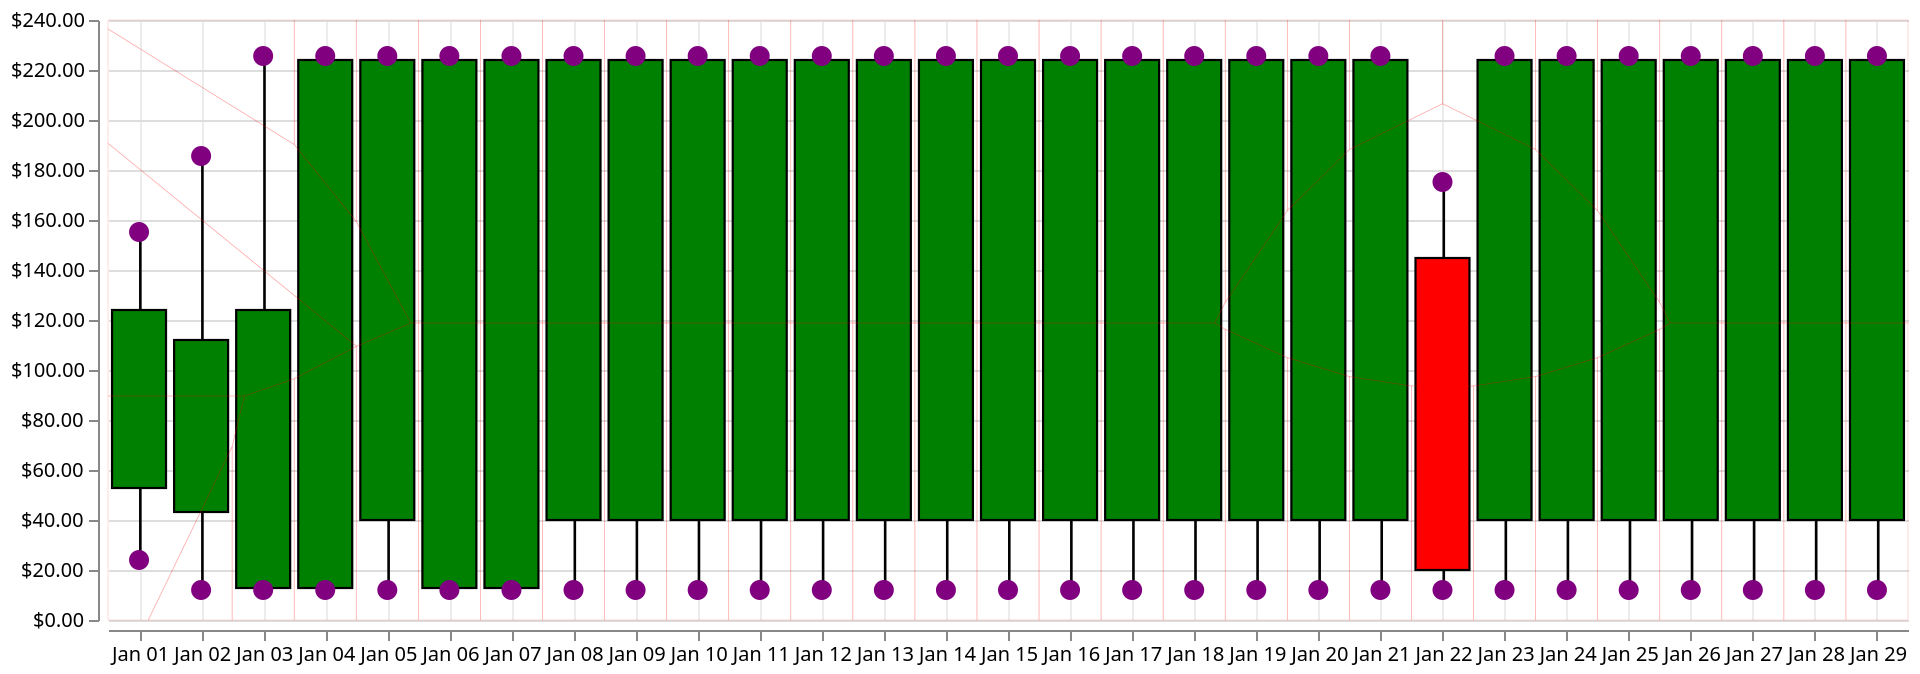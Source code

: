 {
  "$schema": "https://vega.github.io/schema/vega/v5.json",
  "width": 900,
  "height": 300,
  "padding": 5,
  "data": [
    {
      "name": "contract",
      "values": [
        {
          "date": "2019-01-01",
          "open": 52.9,
          "high": 155.3,
          "low": 24.4,
          "close": 124.2,
          "symbol": "ZCN8"
        },
        {
          "date": "2019-01-02",
          "open": 42.9,
          "high": 185.3,
          "low": 12.4,
          "close": 112.2,
          "symbol": "ZCN8"
        },
        {
          "date": "2019-01-03",
          "open": 12.9,
          "high": 225.3,
          "low": 12.4,
          "close": 124.2,
          "symbol": "ZCN8"
        },
        {
          "date": "2019-01-04",
          "open": 12.9,
          "high": 225.3,
          "low": 12.4,
          "close": 224.2,
          "symbol": "ZCN8"
        },
        {
          "date": "2019-01-06",
          "open": 12.9,
          "high": 225.3,
          "low": 12.4,
          "close": 224.2,
          "symbol": "ZCN8"
        },
        {
          "date": "2019-01-07",
          "open": 12.9,
          "high": 225.3,
          "low": 12.4,
          "close": 224.2,
          "symbol": "ZCN8"
        },
        {
          "date": "2019-01-05",
          "open": 40.2,
          "high": 225.3,
          "low": 12.4,
          "close": 224.2,
          "symbol": "ZCN8"
        },
        {
          "date": "2019-01-08",
          "open": 40.2,
          "high": 225.3,
          "low": 12.4,
          "close": 224.2,
          "symbol": "ZCN8"
        },
        {
          "date": "2019-01-09",
          "open": 40.2,
          "high": 225.3,
          "low": 12.4,
          "close": 224.2,
          "symbol": "ZCN8"
        },
        {
          "date": "2019-01-10",
          "open": 40.2,
          "high": 225.3,
          "low": 12.4,
          "close": 224.2,
          "symbol": "ZCN8"
        },
        {
          "date": "2019-01-11",
          "open": 40.2,
          "high": 225.3,
          "low": 12.4,
          "close": 224.2,
          "symbol": "ZCN8"
        },
        {
          "date": "2019-01-12",
          "open": 40.2,
          "high": 225.3,
          "low": 12.4,
          "close": 224.2,
          "symbol": "ZCN8"
        },
        {
          "date": "2019-01-13",
          "open": 40.2,
          "high": 225.3,
          "low": 12.4,
          "close": 224.2,
          "symbol": "ZCN8"
        },
        {
          "date": "2019-01-14",
          "open": 40.2,
          "high": 225.3,
          "low": 12.4,
          "close": 224.2,
          "symbol": "ZCN8"
        },
        {
          "date": "2019-01-15",
          "open": 40.2,
          "high": 225.3,
          "low": 12.4,
          "close": 224.2,
          "symbol": "ZCN8"
        },
        {
          "date": "2019-01-16",
          "open": 40.2,
          "high": 225.3,
          "low": 12.4,
          "close": 224.2,
          "symbol": "ZCN8"
        },
        {
          "date": "2019-01-17",
          "open": 40.2,
          "high": 225.3,
          "low": 12.4,
          "close": 224.2,
          "symbol": "ZCN8"
        },
        {
          "date": "2019-01-18",
          "open": 40.2,
          "high": 225.3,
          "low": 12.4,
          "close": 224.2,
          "symbol": "ZCN8"
        },
        {
          "date": "2019-01-19",
          "open": 40.2,
          "high": 225.3,
          "low": 12.4,
          "close": 224.2,
          "symbol": "ZCN8"
        },
        {
          "date": "2019-01-20",
          "open": 40.2,
          "high": 225.3,
          "low": 12.4,
          "close": 224.2,
          "symbol": "ZCN8"
        },
        {
          "date": "2019-01-21",
          "open": 40.2,
          "high": 225.3,
          "low": 12.4,
          "close": 224.2,
          "symbol": "ZCN8"
        },
        {
          "date": "2019-01-22",
          "open": 145.2,
          "high": 175.3,
          "low": 12.4,
          "close": 20.2,
          "symbol": "ZCN8"
        },
        {
          "date": "2019-01-23",
          "open": 40.2,
          "high": 225.3,
          "low": 12.4,
          "close": 224.2,
          "symbol": "ZCN8"
        },
        {
          "date": "2019-01-24",
          "open": 40.2,
          "high": 225.3,
          "low": 12.4,
          "close": 224.2,
          "symbol": "ZCN8"
        },
        {
          "date": "2019-01-25",
          "open": 40.2,
          "high": 225.3,
          "low": 12.4,
          "close": 224.2,
          "symbol": "ZCN8"
        },
        {
          "date": "2019-01-26",
          "open": 40.2,
          "high": 225.3,
          "low": 12.4,
          "close": 224.2,
          "symbol": "ZCN8"
        },
        {
          "date": "2019-01-27",
          "open": 40.2,
          "high": 225.3,
          "low": 12.4,
          "close": 224.2,
          "symbol": "ZCN8"
        },
        {
          "date": "2019-01-28",
          "open": 40.2,
          "high": 225.3,
          "low": 12.4,
          "close": 224.2,
          "symbol": "ZCN8"
        },
        {
          "date": "2019-01-29",
          "open": 40.2,
          "high": 225.3,
          "low": 12.4,
          "close": 224.2,
          "symbol": "ZCN8"
        }
      ],
      "format": {
        "parse": {
          "date": "date"
        }
      }
    },
    {
      "name": "allPoints",
      "source": "contract",
      "transform": [{
        "type": "fold",
        "fields": ["low", "high"]
      }]
    },
    {
      "name": "highlightedPoint",
      "source": "allPoints",
      "transform": [
        {
          "type": "filter",
          "expr": "hover && hover.datum.match === datum.match && hover.datum.date === datum.date"
        }
      ]
    }
  ],
  "signals": [
    {
      "name": "plotWidth",
      "update": "width / length(data('contract'))"
    },
    {
      "name": "hover",
      "value": null,
      "on": [
        {
          "events": "@points_voronoi:mouseover",
          "update": "datum"
        },
        {
          "events": "@points_voronoi:mouseout",
          "update": "null"
        }
      ]
    }
  ],
  "scales": [
    {
      "name": "xscale",
      "type": "utc",
      "range": "width",
      "domain": {
        "data": "contract",
        "field": "date"
      },
      "padding": {
        "signal": "plotWidth / 2"
      }
    },
    {
      "name": "yscale",
      "type": "linear",
      "range": "height",
      "round": true,
      "domain": {
        "data": "contract",
        "fields": [
          "high",
          "low"
        ]
      },
      "nice": true,
      "zero": false
    }
  ],
  "axes": [
    {
      "orient": "bottom",
      "scale": "xscale",
      "format": "%b %d",
      "tickCount": "day",
      "grid": true,
      "gridOpacity": 0.5,
      "offset": {
        "value": 5
      }
    },
    {
      "orient": "left",
      "scale": "yscale",
      "format": "$8.02f",
      "grid": true,
      "offset": {
        "value": 5
      }
    }
  ],
  "marks": [
    {
      "type": "rect",
      "from": {
        "data": "contract"
      },
      "encode": {
        "enter": {
          "fill": {
            "value": "black"
          },
          "width": {
            "value": 1.3
          }
        },
        "update": {
          "x": {
            "scale": "xscale",
            "field": "date"
          },
          "y": {
            "scale": "yscale",
            "field": "high"
          },
          "y2": {
            "scale": "yscale",
            "field": "low"
          }
        }
      }
    },
    {
      "type": "rect",
      "from": {
        "data": "contract"
      },
      "encode": {
        "enter": {
          "fill": [
            {
              "test": "datum.open < datum.close",
              "value": "green"
            },
            {
              "value": "red"
            }
          ],
          "stroke": {
            "value": "black"
          },
          "strokeWidth": {
            "value": 1.1
          }
        },
        "update": {
          "xc": {
            "scale": "xscale",
            "field": "date"
          },
          "width": {
            "signal": "plotWidth / 1.15"
          },
          "offset": {
            "signal": "plotWidth / 2"
          },
          "y": {
            "scale": "yscale",
            "field": "open"
          },
          "y2": {
            "scale": "yscale",
            "field": "close"
          }
        },
              "tooltip": {"signal": "datum.date"}
      }
    },
    {
      "name": "points_on_line",
      "from": {
        "data": "allPoints"
      },
      "type": "symbol",
      "encode": {
        "update": {
          "fill": {
            "value": "purple"
          },
          "size": {
            "value": 100
          },
          "stroke": {
            "value": "transparent"
          },
          "strokeWidth": {
            "value": 0.5
          },
          "x": {
            "field": "date",
            "scale": "xscale"
          },
          "y": {
            "field": "value",
            "scale": "yscale"
          }
        }
      }
    },
    {
      "name": "points_voronoi",
      "type": "path",
      "from": {
        "data": "points_on_line"
      },
      "encode": {
        "update": {
          "fill": {
            "value": "transparent"
          },
          "strokeWidth": {
            "value": 0.35
          },
          "stroke": {
            "value": "red"
          },
          "strokeOpacity": {
            "value": 0.2
          },
          "isVoronoi": {
            "value": true
          },
          "tooltip": {
            "signal": "datum"
          }
        }
      },
      "transform": [
        {
          "type": "voronoi",
          "x": "datum.x",
          "y": "datum.y",
          "size": [
            {
              "signal": "width"
            },
            {
              "signal": "height"
            }
          ]
        }
      ]
    },
    {
      "from": {
        "data": "highlightedPoint"
      },
      "type": "symbol",
      "interactive": false,
      "encode": {
        "update": {
          "x": {
            "scale": "xscale",
            "field": "date"
          },
          "y": {
            "scale": "yscale",
            "field": "height"
          },
          "stroke": {
            "value": "green"
          },
          "strokeWidth": {
            "value": 4
          },
          "fill": {
            "value": "white"
          },
          "size": {
            "value": 150
          },
          "strokeOpacity": {
            "value": 0.3
          }
        }
      }
    }
  ]
}